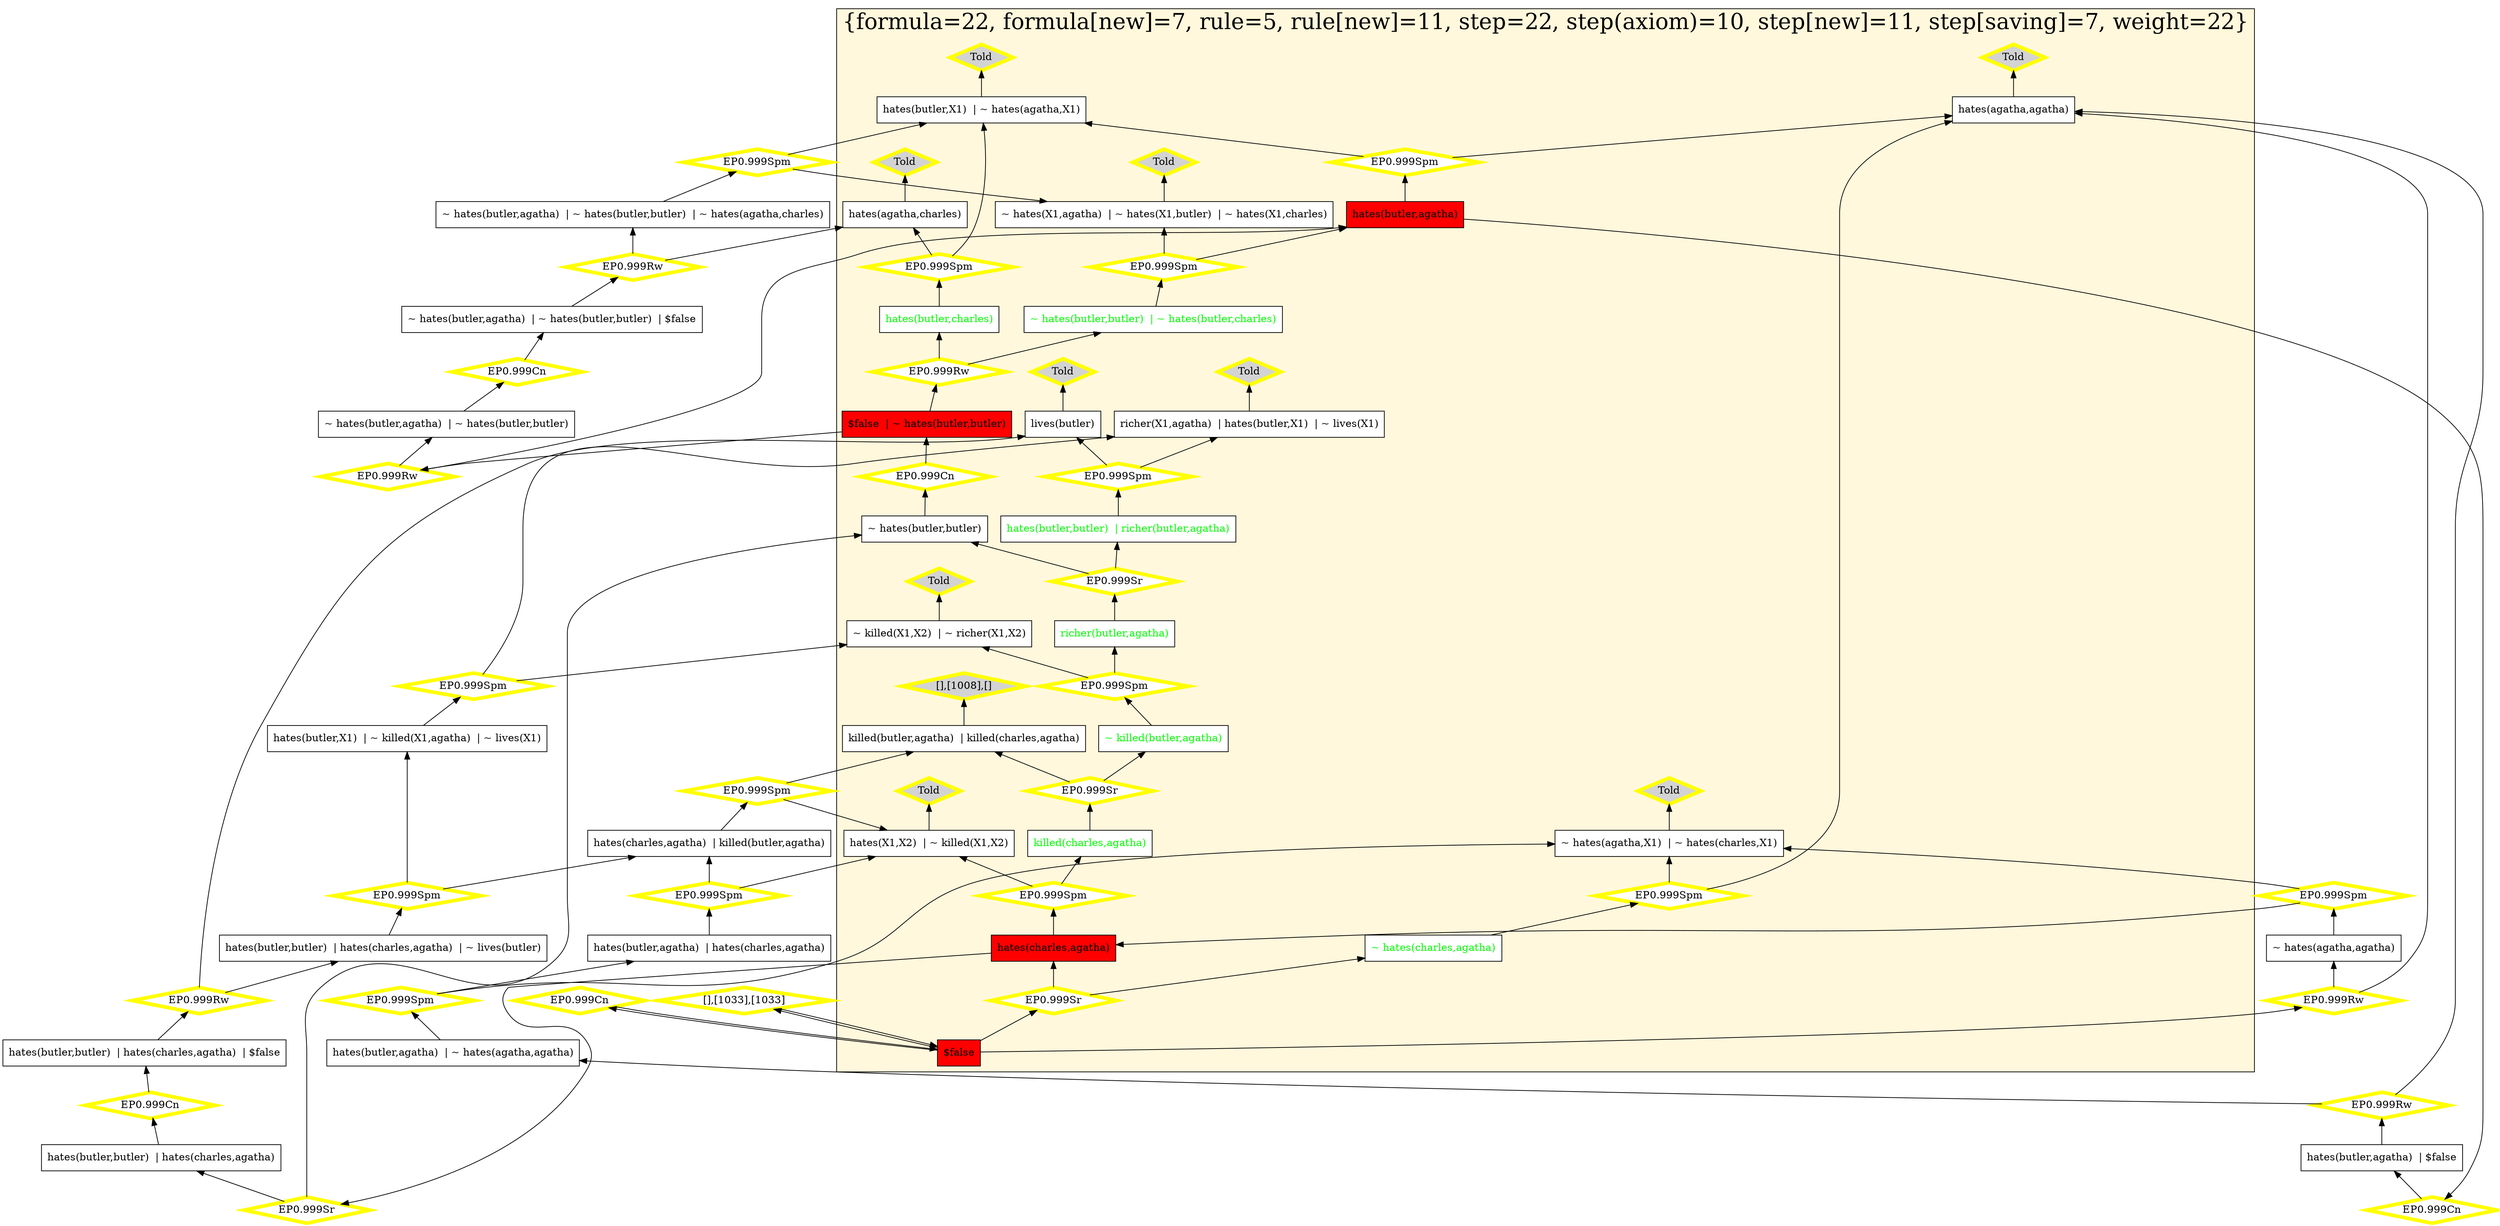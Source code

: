 digraph g 
{ rankdir=BT;
   
  "x_1025" [ URL="http://inference-web.org/proofs/tptp/Solutions/PUZ/PUZ001-1/EP---1.1/answer.owl#ns_5_conclusion" color="black" shape="box" label="~ hates(agatha,X1)  | ~ hates(charles,X1)" fillcolor="white" style="filled"  ];
  "x_846" [ color="black" shape="box" label="hates(butler,X1)  | ~ hates(agatha,X1)" fillcolor="white" style="filled"  ];
  "x_893" [ fontcolor="green" color="black" shape="box" label="hates(butler,charles)" fillcolor="white" style="filled"  ];
  "x_901" [ color="black" shape="box" label="richer(X1,agatha)  | hates(butler,X1)  | ~ lives(X1)" fillcolor="white" style="filled"  ];
  "x_959" [ color="black" shape="box" label="~ hates(butler,agatha)  | ~ hates(butler,butler)  | $false" fillcolor="white" style="filled"  ];
  "x_1030" [ color="black" shape="box" label="~ hates(butler,agatha)  | ~ hates(butler,butler)" fillcolor="white" style="filled"  ];
  "x_900" [ color="black" shape="box" label="hates(butler,agatha)  | ~ hates(agatha,agatha)" fillcolor="white" style="filled"  ];
  "x_1033" [ color="black" shape="box" label="$false" fillcolor="red" style="filled"  ];
  "x_863" [ color="black" shape="box" label="hates(agatha,charles)" fillcolor="white" style="filled"  ];
  "x_966" [ fontcolor="green" color="black" shape="box" label="richer(butler,agatha)" fillcolor="white" style="filled"  ];
  "x_1008" [ color="black" shape="box" label="killed(butler,agatha)  | killed(charles,agatha)" fillcolor="white" style="filled"  ];
  "x_1033" [ color="black" shape="box" label="$false" fillcolor="red" style="filled"  ];
  "x_1029" [ color="black" shape="box" label="~ hates(X1,agatha)  | ~ hates(X1,butler)  | ~ hates(X1,charles)" fillcolor="white" style="filled"  ];
  "x_1008" [ color="black" shape="box" label="killed(butler,agatha)  | killed(charles,agatha)" fillcolor="white" style="filled"  ];
  "x_861" [ color="black" shape="box" label="~ hates(agatha,agatha)" fillcolor="white" style="filled"  ];
  "x_1055" [ fontcolor="green" color="black" shape="box" label="~ hates(charles,agatha)" fillcolor="white" style="filled"  ];
  "x_957" [ color="black" shape="box" label="~ killed(X1,X2)  | ~ richer(X1,X2)" fillcolor="white" style="filled"  ];
  "x_849" [ fontcolor="green" color="black" shape="box" label="hates(butler,butler)  | richer(butler,agatha)" fillcolor="white" style="filled"  ];
  "x_1005" [ color="black" shape="box" label="~ hates(butler,butler)  | $false" fillcolor="red" style="filled"  ];
  "x_902" [ fontcolor="green" color="black" shape="box" label="~ hates(butler,butler)  | ~ hates(butler,charles)" fillcolor="white" style="filled"  ];
  "x_988" [ color="black" shape="box" label="hates(butler,agatha)  | hates(charles,agatha)" fillcolor="white" style="filled"  ];
  "x_858" [ color="black" shape="box" label="hates(butler,X1)  | ~ killed(X1,agatha)  | ~ lives(X1)" fillcolor="white" style="filled"  ];
  "x_995" [ color="black" shape="box" label="hates(butler,butler)  | hates(charles,agatha)" fillcolor="white" style="filled"  ];
  "x_882" [ URL="http://inference-web.org/proofs/tptp/Solutions/PUZ/PUZ001-1/EP---1.1/answer.owl#ns_14_conclusion" color="black" shape="box" label="hates(butler,agatha)" fillcolor="red" style="filled"  ];
  "x_924" [ color="black" shape="box" label="hates(charles,agatha)  | killed(butler,agatha)" fillcolor="white" style="filled"  ];
  "x_1052" [ color="black" shape="box" label="hates(agatha,agatha)" fillcolor="white" style="filled"  ];
  "x_1003" [ color="black" shape="box" label="hates(X1,X2)  | ~ killed(X1,X2)" fillcolor="white" style="filled"  ];
  "x_868" [ color="black" shape="box" label="hates(charles,agatha)" fillcolor="red" style="filled"  ];
  "x_999" [ fontcolor="green" color="black" shape="box" label="~ killed(butler,agatha)" fillcolor="white" style="filled"  ];
  "x_1025" [ color="black" shape="box" label="~ hates(agatha,X1)  | ~ hates(charles,X1)" fillcolor="white" style="filled"  ];
  "x_1055" [ fontcolor="green" URL="http://inference-web.org/proofs/tptp/Solutions/PUZ/PUZ001-1/EP---1.1/answer.owl#ns_16_conclusion" color="black" shape="box" label="~ hates(charles,agatha)" fillcolor="white" style="filled"  ];
  "x_902" [ fontcolor="green" URL="http://inference-web.org/proofs/tptp/Solutions/PUZ/PUZ001-1/EP---1.1/answer.owl#ns_22_conclusion" color="black" shape="box" label="~ hates(butler,butler)  | ~ hates(butler,charles)" fillcolor="white" style="filled"  ];
  "x_966" [ fontcolor="green" color="black" shape="box" label="richer(butler,agatha)" fillcolor="white" style="filled"  ];
  "x_1001" [ color="black" shape="box" label="hates(butler,agatha)  | $false" fillcolor="white" style="filled"  ];
  "x_1052" [ color="black" shape="box" label="hates(agatha,agatha)" fillcolor="white" style="filled"  ];
  "x_1004" [ color="black" shape="box" label="lives(butler)" fillcolor="white" style="filled"  ];
  "x_868" [ color="black" shape="box" label="hates(charles,agatha)" fillcolor="red" style="filled"  ];
  "x_1005" [ color="black" shape="box" label="$false  | ~ hates(butler,butler)" fillcolor="red" style="filled"  ];
  "x_873" [ color="black" shape="box" label="~ hates(butler,agatha)  | ~ hates(butler,butler)  | ~ hates(agatha,charles)" fillcolor="white" style="filled"  ];
  "x_1033" [ color="black" shape="box" label="$false" fillcolor="red" style="filled"  ];
  "x_1080" [ fontcolor="green" color="black" shape="box" label="killed(charles,agatha)" fillcolor="white" style="filled"  ];
  "x_935" [ color="black" shape="box" label="hates(butler,butler)  | hates(charles,agatha)  | $false" fillcolor="white" style="filled"  ];
  "x_901" [ color="black" shape="box" label="richer(X1,agatha)  | hates(butler,X1)  | ~ lives(X1)" fillcolor="white" style="filled"  ];
  "x_1003" [ color="black" shape="box" label="hates(X1,X2)  | ~ killed(X1,X2)" fillcolor="white" style="filled"  ];
  "x_957" [ color="black" shape="box" label="~ killed(X1,X2)  | ~ richer(X1,X2)" fillcolor="white" style="filled"  ];
  "x_846" [ color="black" shape="box" label="hates(butler,X1)  | ~ hates(agatha,X1)" fillcolor="white" style="filled"  ];
  "x_884" [ color="black" shape="box" label="~ hates(butler,butler)" fillcolor="white" style="filled"  ];
  "x_1052" [ URL="http://inference-web.org/proofs/tptp/Solutions/PUZ/PUZ001-1/EP---1.1/answer.owl#ns_7_conclusion" color="black" shape="box" label="hates(agatha,agatha)" fillcolor="white" style="filled"  ];
  "x_893" [ fontcolor="green" color="black" shape="box" label="hates(butler,charles)" fillcolor="white" style="filled"  ];
  "x_1033" [ color="black" shape="box" label="$false" fillcolor="red" style="filled"  ];
  "x_882" [ color="black" shape="box" label="hates(butler,agatha)" fillcolor="red" style="filled"  ];
  "x_884" [ color="black" shape="box" label="~ hates(butler,butler)" fillcolor="white" style="filled"  ];
  "x_1029" [ URL="http://inference-web.org/proofs/tptp/Solutions/PUZ/PUZ001-1/EP---1.1/answer.owl#ns_6_conclusion" color="black" shape="box" label="~ hates(X1,agatha)  | ~ hates(X1,butler)  | ~ hates(X1,charles)" fillcolor="white" style="filled"  ];
  "x_1004" [ color="black" shape="box" label="lives(butler)" fillcolor="white" style="filled"  ];
  "x_868" [ color="black" shape="box" label="hates(charles,agatha)" fillcolor="red" style="filled"  ];
  "x_863" [ color="black" shape="box" label="hates(agatha,charles)" fillcolor="white" style="filled"  ];
  "x_952" [ color="black" shape="box" label="hates(butler,butler)  | hates(charles,agatha)  | ~ lives(butler)" fillcolor="white" style="filled"  ];
  "x_882" [ color="black" shape="box" label="hates(butler,agatha)" fillcolor="red" style="filled"  ];
  "-18798af8:1242f141842:-7596" [ URL="http://browser.inference-web.org/iwbrowser/BrowseNodeSet?url=http%3A%2F%2Finference-web.org%2Fproofs%2Ftptp%2FSolutions%2FPUZ%2FPUZ001-1%2FEP---1.1pre%2Fanswer.owl%23ns_27" color="yellow" shape="diamond" label="EP0.999Cn" fillcolor="white" style="filled" penwidth="5"  ];
  "x_995" -> "-18798af8:1242f141842:-7596";
  "-18798af8:1242f141842:-7596" -> "x_935";
  "-18798af8:1242f141842:-75e8" [ URL="http://browser.inference-web.org/iwbrowser/BrowseNodeSet?url=http%3A%2F%2Finference-web.org%2Fproofs%2Ftptp%2FSolutions%2FPUZ%2FPUZ001-1%2FEP---1.1pre%2Fanswer.owl%23ns_7" color="yellow" shape="diamond" label="Told" fillcolor="lightgrey" style="filled" penwidth="5"  ];
  "x_1052" -> "-18798af8:1242f141842:-75e8";
  "-18798af8:1242f141842:-76ff" [ URL="http://browser.inference-web.org/iwbrowser/BrowseNodeSet?url=http%3A%2F%2Finference-web.org%2Fproofs%2Ftptp%2FSolutions%2FPUZ%2FPUZ001-1%2FEP---0.999%2Fanswer.owl%23ns_30" color="yellow" shape="diamond" label="EP0.999Spm" fillcolor="white" style="filled" penwidth="5"  ];
  "x_999" -> "-18798af8:1242f141842:-76ff";
  "-18798af8:1242f141842:-76ff" -> "x_957";
  "-18798af8:1242f141842:-76ff" -> "x_966";
  "-18798af8:1242f141842:-75b3" [ URL="http://browser.inference-web.org/iwbrowser/BrowseNodeSet?url=http%3A%2F%2Finference-web.org%2Fproofs%2Ftptp%2FSolutions%2FPUZ%2FPUZ001-1%2FEP---1.1pre%2Fanswer.owl%23ns_20" color="yellow" shape="diamond" label="EP0.999Cn" fillcolor="white" style="filled" penwidth="5"  ];
  "x_1030" -> "-18798af8:1242f141842:-75b3";
  "-18798af8:1242f141842:-75b3" -> "x_959";
  "-18798af8:1242f141842:-7592" [ URL="http://browser.inference-web.org/iwbrowser/BrowseNodeSet?url=http%3A%2F%2Finference-web.org%2Fproofs%2Ftptp%2FSolutions%2FPUZ%2FPUZ001-1%2FEP---1.1pre%2Fanswer.owl%23ns_26" color="yellow" shape="diamond" label="EP0.999Rw" fillcolor="white" style="filled" penwidth="5"  ];
  "x_935" -> "-18798af8:1242f141842:-7592";
  "-18798af8:1242f141842:-7592" -> "x_952";
  "-18798af8:1242f141842:-7592" -> "x_1004";
  "-18798af8:1242f141842:-7709" [ URL="http://browser.inference-web.org/iwbrowser/BrowseNodeSet?url=http%3A%2F%2Finference-web.org%2Fproofs%2Ftptp%2FSolutions%2FPUZ%2FPUZ001-1%2FEP---0.999%2Fanswer.owl%23ns_32" color="yellow" shape="diamond" label="EP0.999Spm" fillcolor="white" style="filled" penwidth="5"  ];
  "x_868" -> "-18798af8:1242f141842:-7709";
  "-18798af8:1242f141842:-7709" -> "x_1003";
  "-18798af8:1242f141842:-7709" -> "x_1080";
  "-18798af8:1242f141842:-7579" [ URL="http://browser.inference-web.org/iwbrowser/BrowseNodeSet?url=http%3A%2F%2Finference-web.org%2Fproofs%2Ftptp%2FSolutions%2FPUZ%2FPUZ001-1%2FEP---1.1pre%2Fanswer.owl%23ns_4" color="yellow" shape="diamond" label="Told" fillcolor="lightgrey" style="filled" penwidth="5"  ];
  "x_957" -> "-18798af8:1242f141842:-7579";
  "-18798af8:1242f141842:-75d0" [ URL="http://browser.inference-web.org/iwbrowser/BrowseNodeSet?url=http%3A%2F%2Finference-web.org%2Fproofs%2Ftptp%2FSolutions%2FPUZ%2FPUZ001-1%2FEP---1.1pre%2Fanswer.owl%23ns_35" color="yellow" shape="diamond" label="EP0.999Cn" fillcolor="white" style="filled" penwidth="5"  ];
  "x_882" -> "-18798af8:1242f141842:-75d0";
  "-18798af8:1242f141842:-75d0" -> "x_1001";
  "-18798af8:1242f141842:-75cc" [ URL="http://browser.inference-web.org/iwbrowser/BrowseNodeSet?url=http%3A%2F%2Finference-web.org%2Fproofs%2Ftptp%2FSolutions%2FPUZ%2FPUZ001-1%2FEP---1.1pre%2Fanswer.owl%23ns_34" color="yellow" shape="diamond" label="EP0.999Rw" fillcolor="white" style="filled" penwidth="5"  ];
  "x_1001" -> "-18798af8:1242f141842:-75cc";
  "-18798af8:1242f141842:-75cc" -> "x_900";
  "-18798af8:1242f141842:-75cc" -> "x_1052";
  "-18798af8:1242f141842:-75aa" [ URL="http://browser.inference-web.org/iwbrowser/BrowseNodeSet?url=http%3A%2F%2Finference-web.org%2Fproofs%2Ftptp%2FSolutions%2FPUZ%2FPUZ001-1%2FEP---1.1pre%2Fanswer.owl%23ns_8" color="yellow" shape="diamond" label="Told" fillcolor="lightgrey" style="filled" penwidth="5"  ];
  "x_863" -> "-18798af8:1242f141842:-75aa";
  "-18798af8:1242f141842:-768e" [ URL="http://browser.inference-web.org/iwbrowser/BrowseNodeSet?url=http%3A%2F%2Finference-web.org%2Fproofs%2Ftptp%2FSolutions%2FPUZ%2FPUZ001-1%2FEP---1.0%2Fanswer.owl%23ns_29" color="yellow" shape="diamond" label="EP0.999Sr" fillcolor="white" style="filled" penwidth="5"  ];
  "x_966" -> "-18798af8:1242f141842:-768e";
  "-18798af8:1242f141842:-768e" -> "x_849";
  "-18798af8:1242f141842:-768e" -> "x_884";
  "-18798af8:1242f141842:-76d8" [ URL="http://browser.inference-web.org/iwbrowser/BrowseNodeSet?url=http%3A%2F%2Finference-web.org%2Fproofs%2Ftptp%2FSolutions%2FPUZ%2FPUZ001-1%2FEP---0.999%2Fanswer.owl%23ns_19" color="yellow" shape="diamond" label="EP0.999Spm" fillcolor="white" style="filled" penwidth="5"  ];
  "x_882" -> "-18798af8:1242f141842:-76d8";
  "-18798af8:1242f141842:-76d8" -> "x_846";
  "-18798af8:1242f141842:-76d8" -> "x_1052";
  "-18798af8:1242f141842:-75f1" [ URL="http://browser.inference-web.org/iwbrowser/BrowseNodeSet?url=http%3A%2F%2Finference-web.org%2Fproofs%2Ftptp%2FSolutions%2FPUZ%2FPUZ001-1%2FEP---1.1pre%2Fanswer.owl%23ns_44" color="yellow" shape="diamond" label="EP0.999Cn" fillcolor="white" style="filled" penwidth="5"  ];
  "x_1033" -> "-18798af8:1242f141842:-75f1";
  "-18798af8:1242f141842:-75f1" -> "x_1033";
  "-18798af8:1242f141842:-760a" [ URL="http://browser.inference-web.org/iwbrowser/BrowseNodeSet?url=http%3A%2F%2Finference-web.org%2Fproofs%2Ftptp%2FSolutions%2FPUZ%2FPUZ001-1%2FEP---1.1%2Fanswer.owl%23ns_22" color="yellow" shape="diamond" label="EP0.999Spm" fillcolor="white" style="filled" penwidth="5"  ];
  "x_902" -> "-18798af8:1242f141842:-760a";
  "-18798af8:1242f141842:-760a" -> "x_882";
  "-18798af8:1242f141842:-760a" -> "x_1029";
  "-18798af8:1242f141842:-7588" [ URL="http://browser.inference-web.org/iwbrowser/BrowseNodeSet?url=http%3A%2F%2Finference-web.org%2Fproofs%2Ftptp%2FSolutions%2FPUZ%2FPUZ001-1%2FEP---1.1pre%2Fanswer.owl%23ns_25" color="yellow" shape="diamond" label="EP0.999Spm" fillcolor="white" style="filled" penwidth="5"  ];
  "x_952" -> "-18798af8:1242f141842:-7588";
  "-18798af8:1242f141842:-7588" -> "x_858";
  "-18798af8:1242f141842:-7588" -> "x_924";
  "-18798af8:1242f141842:-757e" [ URL="http://browser.inference-web.org/iwbrowser/BrowseNodeSet?url=http%3A%2F%2Finference-web.org%2Fproofs%2Ftptp%2FSolutions%2FPUZ%2FPUZ001-1%2FEP---1.1pre%2Fanswer.owl%23ns_11" color="yellow" shape="diamond" label="Told" fillcolor="lightgrey" style="filled" penwidth="5"  ];
  "x_901" -> "-18798af8:1242f141842:-757e";
  "-18798af8:1242f141842:-76ac" [ URL="http://browser.inference-web.org/iwbrowser/BrowseNodeSet?url=http%3A%2F%2Finference-web.org%2Fproofs%2Ftptp%2FSolutions%2FPUZ%2FPUZ001-1%2FEP---1.0%2Fanswer.owl%23ns_33" color="yellow" shape="diamond" label="EP0.999Sr" fillcolor="white" style="filled" penwidth="5"  ];
  "x_1033" -> "-18798af8:1242f141842:-76ac";
  "-18798af8:1242f141842:-76ac" -> "x_868";
  "-18798af8:1242f141842:-76ac" -> "x_1055";
  "-18798af8:1242f141842:-75fa" [ URL="http://browser.inference-web.org/iwbrowser/BrowseNodeSet?url=http%3A%2F%2Finference-web.org%2Fproofs%2Ftptp%2FSolutions%2FPUZ%2FPUZ001-1%2FEP---1.1pre%2Fanswer.owl%23ns_12" color="yellow" shape="diamond" label="[],[1008],[]" fillcolor="lightgrey" style="filled" penwidth="5"  ];
  "x_1008" -> "-18798af8:1242f141842:-75fa";
  "-18798af8:1242f141842:-75c7" [ URL="http://browser.inference-web.org/iwbrowser/BrowseNodeSet?url=http%3A%2F%2Finference-web.org%2Fproofs%2Ftptp%2FSolutions%2FPUZ%2FPUZ001-1%2FEP---1.1pre%2Fanswer.owl%23ns_33" color="yellow" shape="diamond" label="EP0.999Spm" fillcolor="white" style="filled" penwidth="5"  ];
  "x_900" -> "-18798af8:1242f141842:-75c7";
  "-18798af8:1242f141842:-75c7" -> "x_988";
  "-18798af8:1242f141842:-75c7" -> "x_1025";
  "-18798af8:1242f141842:-7662" [ URL="http://browser.inference-web.org/iwbrowser/BrowseNodeSet?url=http%3A%2F%2Finference-web.org%2Fproofs%2Ftptp%2FSolutions%2FPUZ%2FPUZ001-1%2FEP---1.0%2Fanswer.owl%23ns_17" color="yellow" shape="diamond" label="EP0.999Spm" fillcolor="white" style="filled" penwidth="5"  ];
  "x_849" -> "-18798af8:1242f141842:-7662";
  "-18798af8:1242f141842:-7662" -> "x_901";
  "-18798af8:1242f141842:-7662" -> "x_1004";
  "-18798af8:1242f141842:-75a5" [ URL="http://browser.inference-web.org/iwbrowser/BrowseNodeSet?url=http%3A%2F%2Finference-web.org%2Fproofs%2Ftptp%2FSolutions%2FPUZ%2FPUZ001-1%2FEP---1.1pre%2Fanswer.owl%23ns_18" color="yellow" shape="diamond" label="EP0.999Spm" fillcolor="white" style="filled" penwidth="5"  ];
  "x_873" -> "-18798af8:1242f141842:-75a5";
  "-18798af8:1242f141842:-75a5" -> "x_846";
  "-18798af8:1242f141842:-75a5" -> "x_1029";
  "-18798af8:1242f141842:-75d5" [ URL="http://browser.inference-web.org/iwbrowser/BrowseNodeSet?url=http%3A%2F%2Finference-web.org%2Fproofs%2Ftptp%2FSolutions%2FPUZ%2FPUZ001-1%2FEP---1.1pre%2Fanswer.owl%23ns_37" color="yellow" shape="diamond" label="EP0.999Rw" fillcolor="white" style="filled" penwidth="5"  ];
  "x_1005" -> "-18798af8:1242f141842:-75d5";
  "-18798af8:1242f141842:-75d5" -> "x_882";
  "-18798af8:1242f141842:-75d5" -> "x_1030";
  "-18798af8:1242f141842:-75d9" [ URL="http://browser.inference-web.org/iwbrowser/BrowseNodeSet?url=http%3A%2F%2Finference-web.org%2Fproofs%2Ftptp%2FSolutions%2FPUZ%2FPUZ001-1%2FEP---1.1pre%2Fanswer.owl%23ns_38" color="yellow" shape="diamond" label="EP0.999Cn" fillcolor="white" style="filled" penwidth="5"  ];
  "x_884" -> "-18798af8:1242f141842:-75d9";
  "-18798af8:1242f141842:-75d9" -> "x_1005";
  "-18798af8:1242f141842:-75f5" [ URL="http://browser.inference-web.org/iwbrowser/BrowseNodeSet?url=http%3A%2F%2Finference-web.org%2Fproofs%2Ftptp%2FSolutions%2FPUZ%2FPUZ001-1%2FEP---1.1pre%2Fanswer.owl%23answer" color="yellow" shape="diamond" label="[],[1033],[1033]" fillcolor="white" style="filled" penwidth="5"  ];
  "x_1033" -> "-18798af8:1242f141842:-75f5";
  "-18798af8:1242f141842:-75f5" -> "x_1033";
  "-18798af8:1242f141842:-759b" [ URL="http://browser.inference-web.org/iwbrowser/BrowseNodeSet?url=http%3A%2F%2Finference-web.org%2Fproofs%2Ftptp%2FSolutions%2FPUZ%2FPUZ001-1%2FEP---1.1pre%2Fanswer.owl%23ns_6" color="yellow" shape="diamond" label="Told" fillcolor="lightgrey" style="filled" penwidth="5"  ];
  "x_1029" -> "-18798af8:1242f141842:-759b";
  "-18798af8:1242f141842:-75ed" [ URL="http://browser.inference-web.org/iwbrowser/BrowseNodeSet?url=http%3A%2F%2Finference-web.org%2Fproofs%2Ftptp%2FSolutions%2FPUZ%2FPUZ001-1%2FEP---1.1pre%2Fanswer.owl%23ns_43" color="yellow" shape="diamond" label="EP0.999Rw" fillcolor="white" style="filled" penwidth="5"  ];
  "x_1033" -> "-18798af8:1242f141842:-75ed";
  "-18798af8:1242f141842:-75ed" -> "x_861";
  "-18798af8:1242f141842:-75ed" -> "x_1052";
  "-18798af8:1242f141842:-758d" [ URL="http://browser.inference-web.org/iwbrowser/BrowseNodeSet?url=http%3A%2F%2Finference-web.org%2Fproofs%2Ftptp%2FSolutions%2FPUZ%2FPUZ001-1%2FEP---1.1pre%2Fanswer.owl%23ns_2" color="yellow" shape="diamond" label="Told" fillcolor="lightgrey" style="filled" penwidth="5"  ];
  "x_1004" -> "-18798af8:1242f141842:-758d";
  "-18798af8:1242f141842:-75af" [ URL="http://browser.inference-web.org/iwbrowser/BrowseNodeSet?url=http%3A%2F%2Finference-web.org%2Fproofs%2Ftptp%2FSolutions%2FPUZ%2FPUZ001-1%2FEP---1.1pre%2Fanswer.owl%23ns_19" color="yellow" shape="diamond" label="EP0.999Rw" fillcolor="white" style="filled" penwidth="5"  ];
  "x_959" -> "-18798af8:1242f141842:-75af";
  "-18798af8:1242f141842:-75af" -> "x_863";
  "-18798af8:1242f141842:-75af" -> "x_873";
  "-18798af8:1242f141842:-75bd" [ URL="http://browser.inference-web.org/iwbrowser/BrowseNodeSet?url=http%3A%2F%2Finference-web.org%2Fproofs%2Ftptp%2FSolutions%2FPUZ%2FPUZ001-1%2FEP---1.1pre%2Fanswer.owl%23ns_9" color="yellow" shape="diamond" label="Told" fillcolor="lightgrey" style="filled" penwidth="5"  ];
  "x_1003" -> "-18798af8:1242f141842:-75bd";
  "-18798af8:1242f141842:-7704" [ URL="http://browser.inference-web.org/iwbrowser/BrowseNodeSet?url=http%3A%2F%2Finference-web.org%2Fproofs%2Ftptp%2FSolutions%2FPUZ%2FPUZ001-1%2FEP---0.999%2Fanswer.owl%23ns_31" color="yellow" shape="diamond" label="EP0.999Sr" fillcolor="white" style="filled" penwidth="5"  ];
  "x_1080" -> "-18798af8:1242f141842:-7704";
  "-18798af8:1242f141842:-7704" -> "x_999";
  "-18798af8:1242f141842:-7704" -> "x_1008";
  "-18798af8:1242f141842:-75e3" [ URL="http://browser.inference-web.org/iwbrowser/BrowseNodeSet?url=http%3A%2F%2Finference-web.org%2Fproofs%2Ftptp%2FSolutions%2FPUZ%2FPUZ001-1%2FEP---1.1pre%2Fanswer.owl%23ns_41" color="yellow" shape="diamond" label="EP0.999Spm" fillcolor="white" style="filled" penwidth="5"  ];
  "x_861" -> "-18798af8:1242f141842:-75e3";
  "-18798af8:1242f141842:-75e3" -> "x_868";
  "-18798af8:1242f141842:-75e3" -> "x_1025";
  "-18798af8:1242f141842:-76ec" [ URL="http://browser.inference-web.org/iwbrowser/BrowseNodeSet?url=http%3A%2F%2Finference-web.org%2Fproofs%2Ftptp%2FSolutions%2FPUZ%2FPUZ001-1%2FEP---0.999%2Fanswer.owl%23ns_20" color="yellow" shape="diamond" label="EP0.999Spm" fillcolor="white" style="filled" penwidth="5"  ];
  "x_893" -> "-18798af8:1242f141842:-76ec";
  "-18798af8:1242f141842:-76ec" -> "x_846";
  "-18798af8:1242f141842:-76ec" -> "x_863";
  "-18798af8:1242f141842:-7685" [ URL="http://browser.inference-web.org/iwbrowser/BrowseNodeSet?url=http%3A%2F%2Finference-web.org%2Fproofs%2Ftptp%2FSolutions%2FPUZ%2FPUZ001-1%2FEP---1.0%2Fanswer.owl%23ns_27" color="yellow" shape="diamond" label="EP0.999Rw" fillcolor="white" style="filled" penwidth="5"  ];
  "x_1005" -> "-18798af8:1242f141842:-7685";
  "-18798af8:1242f141842:-7685" -> "x_893";
  "-18798af8:1242f141842:-7685" -> "x_902";
  "-18798af8:1242f141842:-75a0" [ URL="http://browser.inference-web.org/iwbrowser/BrowseNodeSet?url=http%3A%2F%2Finference-web.org%2Fproofs%2Ftptp%2FSolutions%2FPUZ%2FPUZ001-1%2FEP---1.1pre%2Fanswer.owl%23ns_10" color="yellow" shape="diamond" label="Told" fillcolor="lightgrey" style="filled" penwidth="5"  ];
  "x_846" -> "-18798af8:1242f141842:-75a0";
  "-18798af8:1242f141842:-75b8" [ URL="http://browser.inference-web.org/iwbrowser/BrowseNodeSet?url=http%3A%2F%2Finference-web.org%2Fproofs%2Ftptp%2FSolutions%2FPUZ%2FPUZ001-1%2FEP---1.1pre%2Fanswer.owl%23ns_5" color="yellow" shape="diamond" label="Told" fillcolor="lightgrey" style="filled" penwidth="5"  ];
  "x_1025" -> "-18798af8:1242f141842:-75b8";
  "-18798af8:1242f141842:-75c2" [ URL="http://browser.inference-web.org/iwbrowser/BrowseNodeSet?url=http%3A%2F%2Finference-web.org%2Fproofs%2Ftptp%2FSolutions%2FPUZ%2FPUZ001-1%2FEP---1.1pre%2Fanswer.owl%23ns_24" color="yellow" shape="diamond" label="EP0.999Spm" fillcolor="white" style="filled" penwidth="5"  ];
  "x_988" -> "-18798af8:1242f141842:-75c2";
  "-18798af8:1242f141842:-75c2" -> "x_924";
  "-18798af8:1242f141842:-75c2" -> "x_1003";
  "-18798af8:1242f141842:-7625" [ URL="http://browser.inference-web.org/iwbrowser/BrowseNodeSet?url=http%3A%2F%2Finference-web.org%2Fproofs%2Ftptp%2FSolutions%2FPUZ%2FPUZ001-1%2FEP---1.1%2Fanswer.owl%23ns_16" color="yellow" shape="diamond" label="EP0.999Spm" fillcolor="white" style="filled" penwidth="5"  ];
  "x_1055" -> "-18798af8:1242f141842:-7625";
  "-18798af8:1242f141842:-7625" -> "x_1025";
  "-18798af8:1242f141842:-7625" -> "x_1052";
  "-18798af8:1242f141842:-75de" [ URL="http://browser.inference-web.org/iwbrowser/BrowseNodeSet?url=http%3A%2F%2Finference-web.org%2Fproofs%2Ftptp%2FSolutions%2FPUZ%2FPUZ001-1%2FEP---1.1pre%2Fanswer.owl%23ns_40" color="yellow" shape="diamond" label="EP0.999Sr" fillcolor="white" style="filled" penwidth="5"  ];
  "x_868" -> "-18798af8:1242f141842:-75de";
  "-18798af8:1242f141842:-75de" -> "x_884";
  "-18798af8:1242f141842:-75de" -> "x_995";
  "-18798af8:1242f141842:-7583" [ URL="http://browser.inference-web.org/iwbrowser/BrowseNodeSet?url=http%3A%2F%2Finference-web.org%2Fproofs%2Ftptp%2FSolutions%2FPUZ%2FPUZ001-1%2FEP---1.1pre%2Fanswer.owl%23ns_14" color="yellow" shape="diamond" label="EP0.999Spm" fillcolor="white" style="filled" penwidth="5"  ];
  "x_858" -> "-18798af8:1242f141842:-7583";
  "-18798af8:1242f141842:-7583" -> "x_901";
  "-18798af8:1242f141842:-7583" -> "x_957";
  "-18798af8:1242f141842:-75ff" [ URL="http://browser.inference-web.org/iwbrowser/BrowseNodeSet?url=http%3A%2F%2Finference-web.org%2Fproofs%2Ftptp%2FSolutions%2FPUZ%2FPUZ001-1%2FEP---1.1pre%2Fanswer.owl%23ns_13" color="yellow" shape="diamond" label="EP0.999Spm" fillcolor="white" style="filled" penwidth="5"  ];
  "x_924" -> "-18798af8:1242f141842:-75ff";
  "-18798af8:1242f141842:-75ff" -> "x_1003";
  "-18798af8:1242f141842:-75ff" -> "x_1008";
  
 subgraph cluster_opt 
{ labelloc=b label="{formula=22, formula[new]=7, rule=5, rule[new]=11, step=22, step(axiom)=10, step[new]=11, step[saving]=7, weight=22}" 
 fontsize=30 fillcolor=cornsilk style=filled 
  x_1033 ; x_957 ; x_849 ; x_882 ; x_884 ; x_1008 ; x_1025 ; x_863 ; x_893 ; x_1029 ; x_1003 ; x_1080 ; x_1005 ; x_868 ; x_1004 ; x_1052 ; x_1055 ; x_902 ; x_901 ; x_846 ; x_966 ; x_999 ; "-18798af8:1242f141842:-759b" ;
 "-18798af8:1242f141842:-758d" ;
 "-18798af8:1242f141842:-75e8" ;
 "-18798af8:1242f141842:-75bd" ;
 "-18798af8:1242f141842:-76ff" ;
 "-18798af8:1242f141842:-7704" ;
 "-18798af8:1242f141842:-7709" ;
 "-18798af8:1242f141842:-7579" ;
 "-18798af8:1242f141842:-76ec" ;
 "-18798af8:1242f141842:-7685" ;
 "-18798af8:1242f141842:-75a0" ;
 "-18798af8:1242f141842:-75aa" ;
 "-18798af8:1242f141842:-75b8" ;
 "-18798af8:1242f141842:-768e" ;
 "-18798af8:1242f141842:-76d8" ;
 "-18798af8:1242f141842:-7625" ;
 "-18798af8:1242f141842:-760a" ;
 "-18798af8:1242f141842:-757e" ;
 "-18798af8:1242f141842:-76ac" ;
 "-18798af8:1242f141842:-75fa" ;
 "-18798af8:1242f141842:-7662" ;
 "-18798af8:1242f141842:-75d9" ;
 
}
 
}
